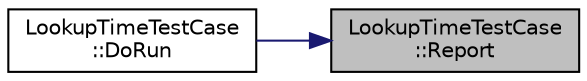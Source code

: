 digraph "LookupTimeTestCase::Report"
{
 // LATEX_PDF_SIZE
  edge [fontname="Helvetica",fontsize="10",labelfontname="Helvetica",labelfontsize="10"];
  node [fontname="Helvetica",fontsize="10",shape=record];
  rankdir="RL";
  Node1 [label="LookupTimeTestCase\l::Report",height=0.2,width=0.4,color="black", fillcolor="grey75", style="filled", fontcolor="black",tooltip=" "];
  Node1 -> Node2 [dir="back",color="midnightblue",fontsize="10",style="solid",fontname="Helvetica"];
  Node2 [label="LookupTimeTestCase\l::DoRun",height=0.2,width=0.4,color="black", fillcolor="white", style="filled",URL="$class_lookup_time_test_case.html#a666ef6b8a01c9e1c8c7eddc424f1edc4",tooltip="Implementation to actually run this TestCase."];
}
